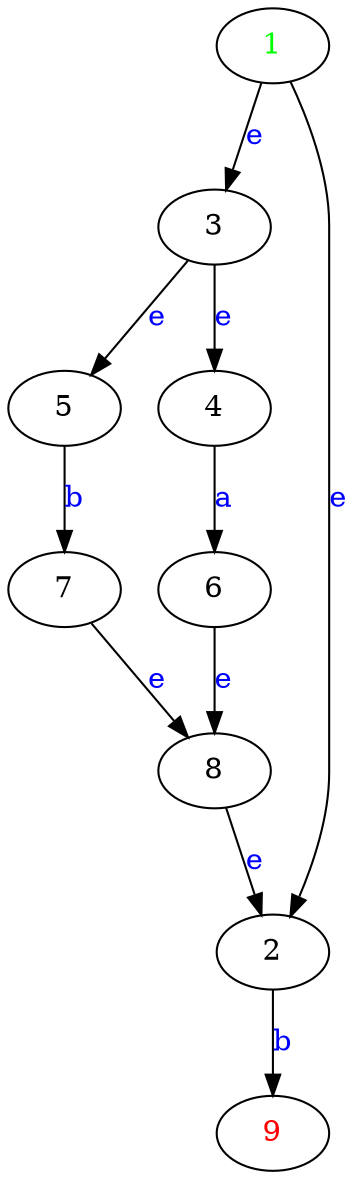 digraph G {
	"1"->"3"[ label=<<font color="blue">e</font>> ];
	"3"->"5"[ label=<<font color="blue">e</font>> ];
	"4"->"6"[ label=<<font color="blue">a</font>> ];
	"7"->"8"[ label=<<font color="blue">e</font>> ];
	"8"->"2"[ label=<<font color="blue">e</font>> ];
	"2"->"9"[ label=<<font color="blue">b</font>> ];
	"1"->"2"[ label=<<font color="blue">e</font>> ];
	"3"->"4"[ label=<<font color="blue">e</font>> ];
	"5"->"7"[ label=<<font color="blue">b</font>> ];
	"6"->"8"[ label=<<font color="blue">e</font>> ];
	"1" [ label=<<font color="green">1</font>> ];
	"2";
	"3";
	"4";
	"5";
	"6";
	"7";
	"8";
	"9" [ label=<<font color="red">9</font>> ];

}
